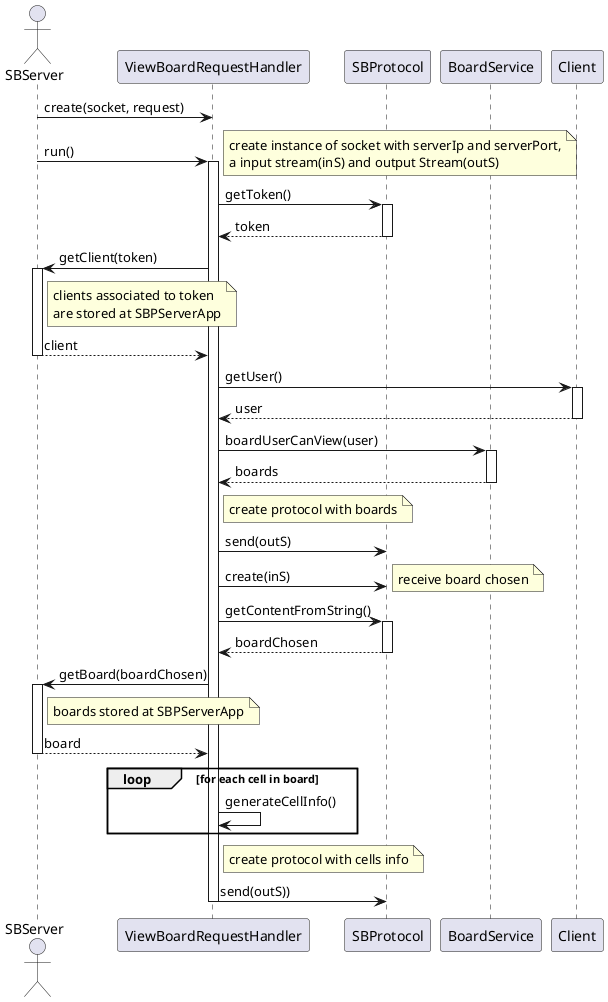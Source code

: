 @startuml
actor SBServer as server

participant ViewBoardRequestHandler as ctrl
participant SBProtocol as protocol
participant BoardService as boardService

    server -> ctrl : create(socket, request)
    server -> ctrl : run()
    activate ctrl
    note right : create instance of socket with serverIp and serverPort,\na input stream(inS) and output Stream(outS)

        ctrl -> protocol : getToken()
        activate protocol
        ctrl <-- protocol : token
        deactivate protocol
        ctrl -> server : getClient(token)
        activate server
        note right of server : clients associated to token \nare stored at SBPServerApp
        server --> ctrl : client
        deactivate server
        ctrl -> Client : getUser()
        activate Client
        ctrl <-- Client : user
        deactivate Client
        ctrl -> boardService : boardUserCanView(user)
        activate boardService

        ctrl <-- boardService : boards
        deactivate boardService
        note right of ctrl: create protocol with boards
        ctrl -> protocol : send(outS)

        ctrl -> protocol : create(inS)
        note right: receive board chosen
        ctrl -> protocol : getContentFromString()
        activate protocol
        ctrl <-- protocol : boardChosen
        deactivate protocol
        deactivate protocol
        ctrl -> server : getBoard(boardChosen)
        activate server
        note right of server : boards stored at SBPServerApp
        server --> ctrl : board
        deactivate server

        loop for each cell in board
            ctrl -> ctrl : generateCellInfo()
        end loop

        note right of ctrl: create protocol with cells info
        ctrl ->  protocol : send(outS))

    deactivate ctrl




@enduml



